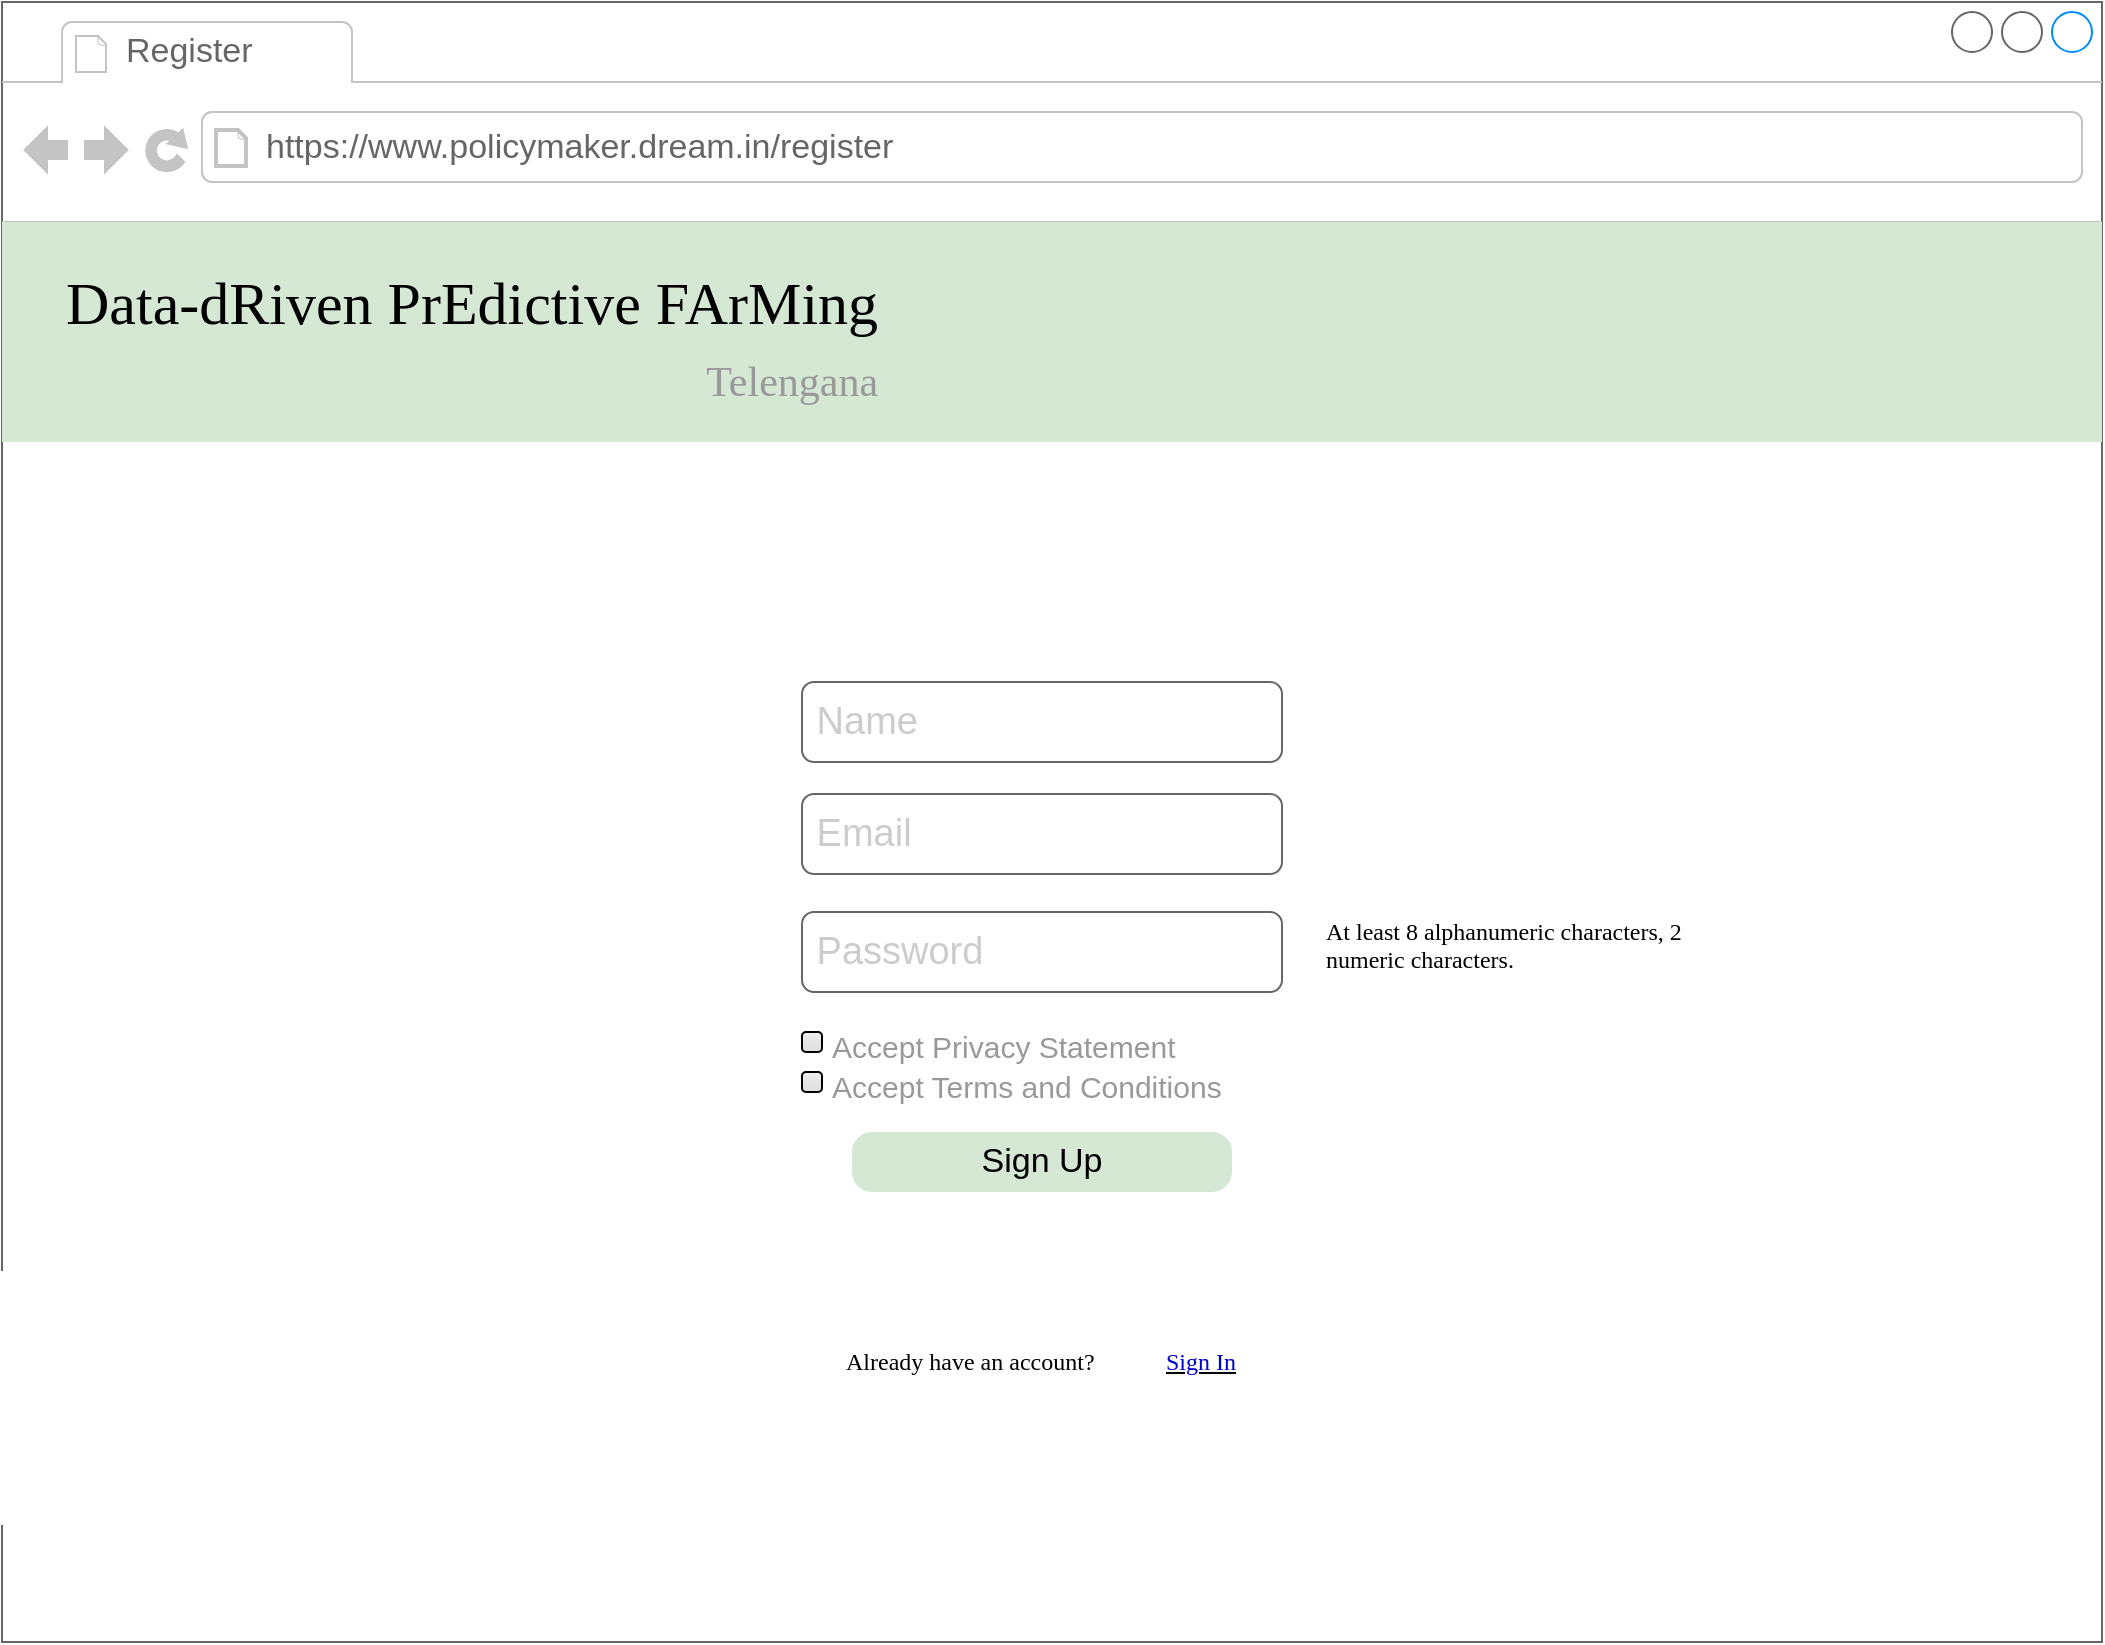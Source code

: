 <mxfile version="16.0.0" type="device" pages="7"><diagram name="register" id="ag2M4AuFdug-l2CrF-JV"><mxGraphModel dx="1577" dy="852" grid="1" gridSize="10" guides="1" tooltips="1" connect="1" arrows="1" fold="1" page="1" pageScale="1" pageWidth="1100" pageHeight="850" background="#ffffff" math="0" shadow="0"><root><mxCell id="NBqK1q27m73L2zQwtlXn-0"/><mxCell id="NBqK1q27m73L2zQwtlXn-1" parent="NBqK1q27m73L2zQwtlXn-0"/><mxCell id="NBqK1q27m73L2zQwtlXn-2" value="" style="strokeWidth=1;shadow=0;dashed=0;align=center;html=1;shape=mxgraph.mockup.containers.browserWindow;rSize=0;strokeColor=#666666;mainText=,;recursiveResize=0;rounded=0;labelBackgroundColor=none;fontFamily=Verdana;fontSize=12" vertex="1" parent="NBqK1q27m73L2zQwtlXn-1"><mxGeometry x="30" y="20" width="1050" height="820" as="geometry"/></mxCell><mxCell id="NBqK1q27m73L2zQwtlXn-3" value="Register" style="strokeWidth=1;shadow=0;dashed=0;align=center;html=1;shape=mxgraph.mockup.containers.anchor;fontSize=17;fontColor=#666666;align=left;" vertex="1" parent="NBqK1q27m73L2zQwtlXn-2"><mxGeometry x="60" y="12" width="110" height="26" as="geometry"/></mxCell><mxCell id="NBqK1q27m73L2zQwtlXn-4" value="https://www.policymaker.dream.in/register" style="strokeWidth=1;shadow=0;dashed=0;align=center;html=1;shape=mxgraph.mockup.containers.anchor;rSize=0;fontSize=17;fontColor=#666666;align=left;" vertex="1" parent="NBqK1q27m73L2zQwtlXn-2"><mxGeometry x="130" y="60" width="250" height="26" as="geometry"/></mxCell><mxCell id="NBqK1q27m73L2zQwtlXn-5" value="Sign Up" style="strokeWidth=1;shadow=0;dashed=0;align=center;html=1;shape=mxgraph.mockup.buttons.button;strokeColor=none;mainText=;buttonStyle=round;fontSize=17;fontStyle=0;fillColor=#d5e8d4;whiteSpace=wrap;rounded=0;labelBackgroundColor=none;" vertex="1" parent="NBqK1q27m73L2zQwtlXn-2"><mxGeometry x="425" y="565" width="190" height="30" as="geometry"/></mxCell><mxCell id="NBqK1q27m73L2zQwtlXn-6" value="&lt;font style=&quot;font-size: 19px&quot; color=&quot;#cccccc&quot;&gt;&amp;nbsp;Email&lt;/font&gt;" style="rounded=1;whiteSpace=wrap;html=1;fillColor=none;fontColor=#333333;strokeColor=#666666;align=left;" vertex="1" parent="NBqK1q27m73L2zQwtlXn-2"><mxGeometry x="400" y="396" width="240" height="40" as="geometry"/></mxCell><mxCell id="NBqK1q27m73L2zQwtlXn-7" value="&lt;font style=&quot;font-size: 19px&quot; color=&quot;#cccccc&quot;&gt;&amp;nbsp;Password&lt;/font&gt;" style="rounded=1;whiteSpace=wrap;html=1;fillColor=none;fontColor=#333333;strokeColor=#666666;align=left;" vertex="1" parent="NBqK1q27m73L2zQwtlXn-2"><mxGeometry x="400" y="455" width="240" height="40" as="geometry"/></mxCell><mxCell id="NBqK1q27m73L2zQwtlXn-8" value="Already have an account?" style="text;html=1;points=[];align=left;verticalAlign=top;spacingTop=-4;fontSize=12;fontFamily=Verdana;whiteSpace=wrap;" vertex="1" parent="NBqK1q27m73L2zQwtlXn-2"><mxGeometry x="420" y="670" width="160" height="20" as="geometry"/></mxCell><mxCell id="NBqK1q27m73L2zQwtlXn-9" value="&lt;u&gt;&lt;font color=&quot;#0000cc&quot;&gt;Sign In&lt;/font&gt;&lt;/u&gt;" style="text;html=1;points=[];align=left;verticalAlign=top;spacingTop=-4;fontSize=12;fontFamily=Verdana;whiteSpace=wrap;" vertex="1" parent="NBqK1q27m73L2zQwtlXn-2"><mxGeometry x="580" y="670" width="160" height="20" as="geometry"/></mxCell><mxCell id="NBqK1q27m73L2zQwtlXn-10" value="" style="rounded=0;whiteSpace=wrap;html=1;fontSize=21;fillColor=#d5e8d4;strokeColor=none;" vertex="1" parent="NBqK1q27m73L2zQwtlXn-2"><mxGeometry y="110" width="1050" height="110" as="geometry"/></mxCell><mxCell id="NBqK1q27m73L2zQwtlXn-11" value="Data-dRiven PrEdictive FArMing&lt;br&gt;&lt;div style=&quot;text-align: right&quot;&gt;&lt;font style=&quot;font-size: 21px&quot; color=&quot;#999999&quot;&gt;Telengana&lt;/font&gt;&lt;/div&gt;" style="text;html=1;points=[];align=left;verticalAlign=top;spacingTop=-4;fontSize=30;fontFamily=Verdana" vertex="1" parent="NBqK1q27m73L2zQwtlXn-2"><mxGeometry x="30" y="130" width="480" height="50" as="geometry"/></mxCell><mxCell id="JqfAiYCpXnBxCOpRz1VP-0" value="&lt;font style=&quot;font-size: 19px&quot; color=&quot;#cccccc&quot;&gt;&amp;nbsp;Name&lt;/font&gt;" style="rounded=1;whiteSpace=wrap;html=1;fillColor=none;fontColor=#333333;strokeColor=#666666;align=left;" vertex="1" parent="NBqK1q27m73L2zQwtlXn-2"><mxGeometry x="400" y="340" width="240" height="40" as="geometry"/></mxCell><mxCell id="gg7EY0aBaf_3yl4gus6k-0" value="At least 8 alphanumeric characters, 2 numeric characters." style="text;html=1;points=[];align=left;verticalAlign=top;spacingTop=-4;fontSize=12;fontFamily=Verdana;whiteSpace=wrap;" vertex="1" parent="NBqK1q27m73L2zQwtlXn-2"><mxGeometry x="660" y="455" width="220" height="40" as="geometry"/></mxCell><mxCell id="HnztFgkGzVxViQev_4b0-1" value="&lt;font style=&quot;font-size: 15px&quot; color=&quot;#999999&quot;&gt;Accept Terms and Conditions&lt;/font&gt;" style="html=1;shadow=0;dashed=0;shape=mxgraph.bootstrap.checkbox2;labelPosition=right;verticalLabelPosition=middle;align=left;verticalAlign=middle;gradientColor=#DEDEDE;fillColor=#EDEDED;checked=0;spacing=5;fontColor=#6C767D;checkedFill=#0085FC;checkedStroke=#ffffff;sketch=0;fontSize=21;" vertex="1" parent="NBqK1q27m73L2zQwtlXn-2"><mxGeometry x="400" y="535" width="10" height="10" as="geometry"/></mxCell><mxCell id="HnztFgkGzVxViQev_4b0-3" value="&lt;span style=&quot;font-size: 15px&quot;&gt;&lt;font color=&quot;#999999&quot;&gt;Accept Privacy Statement&lt;/font&gt;&lt;/span&gt;" style="html=1;shadow=0;dashed=0;shape=mxgraph.bootstrap.checkbox2;labelPosition=right;verticalLabelPosition=middle;align=left;verticalAlign=middle;gradientColor=#DEDEDE;fillColor=#EDEDED;checked=0;spacing=5;fontColor=#6C767D;checkedFill=#0085FC;checkedStroke=#ffffff;sketch=0;fontSize=21;" vertex="1" parent="NBqK1q27m73L2zQwtlXn-2"><mxGeometry x="400" y="515" width="10" height="10" as="geometry"/></mxCell></root></mxGraphModel></diagram><diagram name="login" id="bBtPithuGJvf-bLmKpR9"><mxGraphModel dx="1720" dy="929" grid="1" gridSize="10" guides="1" tooltips="1" connect="1" arrows="1" fold="1" page="1" pageScale="1" pageWidth="1100" pageHeight="850" background="#ffffff" math="0" shadow="0"><root><mxCell id="IIv4aoGruXzVyJvrTSg5-0"/><mxCell id="IIv4aoGruXzVyJvrTSg5-1" parent="IIv4aoGruXzVyJvrTSg5-0"/><mxCell id="IIv4aoGruXzVyJvrTSg5-2" value="" style="strokeWidth=1;shadow=0;dashed=0;align=center;html=1;shape=mxgraph.mockup.containers.browserWindow;rSize=0;strokeColor=#666666;mainText=,;recursiveResize=0;rounded=0;labelBackgroundColor=none;fontFamily=Verdana;fontSize=12" vertex="1" parent="IIv4aoGruXzVyJvrTSg5-1"><mxGeometry x="30" y="20" width="1050" height="820" as="geometry"/></mxCell><mxCell id="IIv4aoGruXzVyJvrTSg5-3" value="Login" style="strokeWidth=1;shadow=0;dashed=0;align=center;html=1;shape=mxgraph.mockup.containers.anchor;fontSize=17;fontColor=#666666;align=left;" vertex="1" parent="IIv4aoGruXzVyJvrTSg5-2"><mxGeometry x="60" y="12" width="110" height="26" as="geometry"/></mxCell><mxCell id="IIv4aoGruXzVyJvrTSg5-4" value="https://www.policymaker.dream.in/login" style="strokeWidth=1;shadow=0;dashed=0;align=center;html=1;shape=mxgraph.mockup.containers.anchor;rSize=0;fontSize=17;fontColor=#666666;align=left;" vertex="1" parent="IIv4aoGruXzVyJvrTSg5-2"><mxGeometry x="130" y="60" width="250" height="26" as="geometry"/></mxCell><mxCell id="IIv4aoGruXzVyJvrTSg5-18" value="Sign In" style="strokeWidth=1;shadow=0;dashed=0;align=center;html=1;shape=mxgraph.mockup.buttons.button;strokeColor=none;mainText=;buttonStyle=round;fontSize=17;fontStyle=0;fillColor=#d5e8d4;whiteSpace=wrap;rounded=0;labelBackgroundColor=none;" vertex="1" parent="IIv4aoGruXzVyJvrTSg5-2"><mxGeometry x="425" y="480" width="190" height="30" as="geometry"/></mxCell><mxCell id="oXUL8q1n8pQzmbFwrE-W-0" value="&lt;font style=&quot;font-size: 19px&quot; color=&quot;#cccccc&quot;&gt;&amp;nbsp;Email&lt;/font&gt;" style="rounded=1;whiteSpace=wrap;html=1;fillColor=none;fontColor=#333333;strokeColor=#666666;align=left;" vertex="1" parent="IIv4aoGruXzVyJvrTSg5-2"><mxGeometry x="400" y="360" width="240" height="40" as="geometry"/></mxCell><mxCell id="oXUL8q1n8pQzmbFwrE-W-6" value="&lt;font style=&quot;font-size: 19px&quot; color=&quot;#cccccc&quot;&gt;&amp;nbsp;Password&lt;/font&gt;" style="rounded=1;whiteSpace=wrap;html=1;fillColor=none;fontColor=#333333;strokeColor=#666666;align=left;" vertex="1" parent="IIv4aoGruXzVyJvrTSg5-2"><mxGeometry x="400" y="420" width="240" height="40" as="geometry"/></mxCell><mxCell id="3ReOYcK-w9QPP8YMfjpF-0" value="Don't have an account?" style="text;html=1;points=[];align=left;verticalAlign=top;spacingTop=-4;fontSize=12;fontFamily=Verdana;whiteSpace=wrap;" vertex="1" parent="IIv4aoGruXzVyJvrTSg5-2"><mxGeometry x="420" y="540" width="160" height="20" as="geometry"/></mxCell><mxCell id="3ReOYcK-w9QPP8YMfjpF-1" value="&lt;u&gt;&lt;font color=&quot;#0000cc&quot;&gt;Sign Up&lt;/font&gt;&lt;/u&gt;" style="text;html=1;points=[];align=left;verticalAlign=top;spacingTop=-4;fontSize=12;fontFamily=Verdana;whiteSpace=wrap;" vertex="1" parent="IIv4aoGruXzVyJvrTSg5-2"><mxGeometry x="570" y="540" width="160" height="20" as="geometry"/></mxCell><mxCell id="nXur35glb-4Jg_EK4uEv-0" value="" style="group" vertex="1" connectable="0" parent="IIv4aoGruXzVyJvrTSg5-2"><mxGeometry y="110" width="1050" height="110" as="geometry"/></mxCell><mxCell id="090bo5nz6eRDufDToz3D-0" value="" style="rounded=0;whiteSpace=wrap;html=1;fontSize=21;fillColor=#d5e8d4;strokeColor=none;" vertex="1" parent="nXur35glb-4Jg_EK4uEv-0"><mxGeometry width="1050" height="110" as="geometry"/></mxCell><mxCell id="WP676Q9nCIn-qDuy5qDM-0" value="Data-dRiven PrEdictive FArMing&lt;br&gt;&lt;div style=&quot;text-align: right&quot;&gt;&lt;font style=&quot;font-size: 21px&quot; color=&quot;#999999&quot;&gt;Telengana&lt;/font&gt;&lt;/div&gt;" style="text;html=1;points=[];align=left;verticalAlign=top;spacingTop=-4;fontSize=30;fontFamily=Verdana" vertex="1" parent="nXur35glb-4Jg_EK4uEv-0"><mxGeometry x="30" y="20" width="480" height="70" as="geometry"/></mxCell></root></mxGraphModel></diagram><diagram name="home" id="2cc2dc42-3aac-f2a9-1cec-7a8b7cbee084"><mxGraphModel dx="1261" dy="681" grid="1" gridSize="10" guides="1" tooltips="1" connect="1" arrows="1" fold="1" page="1" pageScale="1" pageWidth="1100" pageHeight="850" background="#ffffff" math="0" shadow="0"><root><mxCell id="0"/><mxCell id="1" parent="0"/><mxCell id="7026571954dc6520-1" value="" style="strokeWidth=1;shadow=0;dashed=0;align=center;html=1;shape=mxgraph.mockup.containers.browserWindow;rSize=0;strokeColor=#666666;mainText=,;recursiveResize=0;rounded=0;labelBackgroundColor=none;fontFamily=Verdana;fontSize=12" parent="1" vertex="1"><mxGeometry x="30" y="20" width="1050" height="820" as="geometry"/></mxCell><mxCell id="7026571954dc6520-2" value="Home" style="strokeWidth=1;shadow=0;dashed=0;align=center;html=1;shape=mxgraph.mockup.containers.anchor;fontSize=17;fontColor=#666666;align=left;" parent="7026571954dc6520-1" vertex="1"><mxGeometry x="60" y="12" width="110" height="26" as="geometry"/></mxCell><mxCell id="7026571954dc6520-3" value="https://www.policymaker.dream.in/" style="strokeWidth=1;shadow=0;dashed=0;align=center;html=1;shape=mxgraph.mockup.containers.anchor;rSize=0;fontSize=17;fontColor=#666666;align=left;" parent="7026571954dc6520-1" vertex="1"><mxGeometry x="130" y="60" width="250" height="26" as="geometry"/></mxCell><mxCell id="e9pGSHNJubIIzOJbuVGu-2" value="" style="shape=image;verticalLabelPosition=bottom;labelBackgroundColor=#ffffff;verticalAlign=top;aspect=fixed;imageAspect=0;image=https://www.tsdps.telangana.gov.in/tg1.jpg;" vertex="1" parent="7026571954dc6520-1"><mxGeometry x="110" y="290" width="551.69" height="470" as="geometry"/></mxCell><mxCell id="e9pGSHNJubIIzOJbuVGu-3" value="" style="html=1;shadow=0;dashed=0;shape=mxgraph.bootstrap.rrect;rSize=5;fillColor=#ffffff;strokeColor=#999999;fontSize=15;fontColor=#999999;" vertex="1" parent="7026571954dc6520-1"><mxGeometry x="730" y="325" width="210" height="400" as="geometry"/></mxCell><mxCell id="e9pGSHNJubIIzOJbuVGu-4" value="Agronomist" style="fillColor=none;strokeColor=none;align=left;spacing=20;fontSize=16;fontColor=#757E85;fontStyle=1;" vertex="1" parent="e9pGSHNJubIIzOJbuVGu-3"><mxGeometry width="140" height="30" relative="1" as="geometry"><mxPoint y="25" as="offset"/></mxGeometry></mxCell><mxCell id="e9pGSHNJubIIzOJbuVGu-5" value="Dr. Ananata Vashisth" style="fillColor=none;strokeColor=none;align=left;spacing=20;fontSize=14;fontColor=#999999;fontStyle=4" vertex="1" parent="e9pGSHNJubIIzOJbuVGu-3"><mxGeometry width="140" height="30" relative="1" as="geometry"><mxPoint y="310" as="offset"/></mxGeometry></mxCell><mxCell id="e9pGSHNJubIIzOJbuVGu-6" value="Dr. P. Krishnan" style="fillColor=none;strokeColor=none;align=left;spacing=20;fontSize=14;fontColor=#999999;fontStyle=4" vertex="1" parent="e9pGSHNJubIIzOJbuVGu-3"><mxGeometry width="140" height="30" relative="1" as="geometry"><mxPoint y="70" as="offset"/></mxGeometry></mxCell><mxCell id="e9pGSHNJubIIzOJbuVGu-7" value="Dr. Subhash Chander" style="fillColor=none;strokeColor=none;align=left;spacing=20;fontSize=14;fontColor=#999999;fontStyle=4" vertex="1" parent="e9pGSHNJubIIzOJbuVGu-3"><mxGeometry y="100" width="79.459" height="30" as="geometry"/></mxCell><mxCell id="e9pGSHNJubIIzOJbuVGu-8" value="Dr. J.P.S. Dabas" style="fillColor=none;strokeColor=none;align=left;spacing=20;fontSize=14;fontColor=#999999;fontStyle=4" vertex="1" parent="e9pGSHNJubIIzOJbuVGu-3"><mxGeometry y="130" width="79.459" height="30" as="geometry"/></mxCell><mxCell id="e9pGSHNJubIIzOJbuVGu-9" value="Dr. B.S.Tomar" style="fillColor=none;strokeColor=none;align=left;spacing=20;fontSize=14;fontColor=#999999;fontStyle=4" vertex="1" parent="e9pGSHNJubIIzOJbuVGu-3"><mxGeometry y="160" width="79.459" height="30" as="geometry"/></mxCell><mxCell id="e9pGSHNJubIIzOJbuVGu-10" value="Dr. P. Krishnan" style="fillColor=none;strokeColor=none;align=left;spacing=20;fontSize=14;fontColor=#999999;fontStyle=4" vertex="1" parent="e9pGSHNJubIIzOJbuVGu-3"><mxGeometry y="190" width="79.459" height="30" as="geometry"/></mxCell><mxCell id="e9pGSHNJubIIzOJbuVGu-11" value="Dr. Dinesh Kumar" style="fillColor=none;strokeColor=none;align=left;spacing=20;fontSize=14;fontColor=#999999;fontStyle=4" vertex="1" parent="e9pGSHNJubIIzOJbuVGu-3"><mxGeometry y="220" width="79.459" height="30" as="geometry"/></mxCell><mxCell id="e9pGSHNJubIIzOJbuVGu-12" value="Dr. Deb Kumar Das" style="fillColor=none;strokeColor=none;align=left;spacing=20;fontSize=14;fontColor=#999999;fontStyle=4" vertex="1" parent="e9pGSHNJubIIzOJbuVGu-3"><mxGeometry y="250" width="79.459" height="30" as="geometry"/></mxCell><mxCell id="e9pGSHNJubIIzOJbuVGu-13" value="Dr. P. Sinha" style="fillColor=none;strokeColor=none;align=left;spacing=20;fontSize=14;fontColor=#999999;fontStyle=4" vertex="1" parent="e9pGSHNJubIIzOJbuVGu-3"><mxGeometry y="280" width="79.459" height="30" as="geometry"/></mxCell><mxCell id="5_vdxHlAYKgv55mPgP0Q-1" value="" style="group" vertex="1" connectable="0" parent="1"><mxGeometry x="30" y="130" width="1050" height="110" as="geometry"/></mxCell><mxCell id="5_vdxHlAYKgv55mPgP0Q-2" value="" style="rounded=0;whiteSpace=wrap;html=1;fontSize=21;fillColor=#d5e8d4;strokeColor=none;" vertex="1" parent="5_vdxHlAYKgv55mPgP0Q-1"><mxGeometry width="1050" height="110" as="geometry"/></mxCell><mxCell id="5_vdxHlAYKgv55mPgP0Q-3" value="Data-dRiven PrEdictive FArMing&lt;br&gt;&lt;div style=&quot;text-align: right&quot;&gt;&lt;font style=&quot;font-size: 21px&quot; color=&quot;#999999&quot;&gt;Telengana&lt;/font&gt;&lt;/div&gt;" style="text;html=1;points=[];align=left;verticalAlign=top;spacingTop=-4;fontSize=30;fontFamily=Verdana" vertex="1" parent="5_vdxHlAYKgv55mPgP0Q-1"><mxGeometry x="30" y="20" width="480" height="70" as="geometry"/></mxCell></root></mxGraphModel></diagram><diagram name="area information" id="zea8WBuWMREZQRBlBCUS"><mxGraphModel dx="1351" dy="730" grid="1" gridSize="10" guides="1" tooltips="1" connect="1" arrows="1" fold="1" page="1" pageScale="1" pageWidth="1100" pageHeight="850" background="#ffffff" math="0" shadow="0"><root><mxCell id="mszeHIgn2fnP2SuruWTq-0"/><mxCell id="mszeHIgn2fnP2SuruWTq-1" parent="mszeHIgn2fnP2SuruWTq-0"/><mxCell id="mszeHIgn2fnP2SuruWTq-2" value="" style="strokeWidth=1;shadow=0;dashed=0;align=center;html=1;shape=mxgraph.mockup.containers.browserWindow;rSize=0;strokeColor=none;mainText=,;recursiveResize=0;rounded=0;labelBackgroundColor=none;fontFamily=Verdana;fontSize=12" vertex="1" parent="mszeHIgn2fnP2SuruWTq-1"><mxGeometry x="30" y="20" width="1050" height="820" as="geometry"/></mxCell><mxCell id="mszeHIgn2fnP2SuruWTq-3" value="Home" style="strokeWidth=1;shadow=0;dashed=0;align=center;html=1;shape=mxgraph.mockup.containers.anchor;fontSize=17;fontColor=#666666;align=left;" vertex="1" parent="mszeHIgn2fnP2SuruWTq-2"><mxGeometry x="60" y="12" width="110" height="26" as="geometry"/></mxCell><mxCell id="mszeHIgn2fnP2SuruWTq-4" value="https://www.policymaker.dream.in/area/Nirmal" style="strokeWidth=1;shadow=0;dashed=0;align=center;html=1;shape=mxgraph.mockup.containers.anchor;rSize=0;fontSize=17;fontColor=#666666;align=left;" vertex="1" parent="mszeHIgn2fnP2SuruWTq-2"><mxGeometry x="130" y="60" width="250" height="26" as="geometry"/></mxCell><mxCell id="1Ri7I8sDpfcnbPlS_giA-136" value="&lt;font color=&quot;#ffffff&quot;&gt;Update Performance&lt;/font&gt;" style="rounded=1;fillColor=#009900;strokeColor=#82b366;html=1;align=center;verticalAlign=middle;fontStyle=0;fontSize=12;sketch=0;" vertex="1" parent="mszeHIgn2fnP2SuruWTq-2"><mxGeometry x="890" y="277" width="140" height="33" as="geometry"/></mxCell><mxCell id="mszeHIgn2fnP2SuruWTq-25" value="" style="fillColor=#F8F9FA;strokeColor=none;align=left;fontSize=14;fontColor=#323232;" vertex="1" parent="mszeHIgn2fnP2SuruWTq-2"><mxGeometry x="30" y="310" width="230" height="280" as="geometry"/></mxCell><mxCell id="mszeHIgn2fnP2SuruWTq-27" value="Weather" style="html=1;shadow=0;dashed=0;shape=mxgraph.bootstrap.rrect;rSize=5;fillColor=none;strokeColor=none;perimeter=none;whiteSpace=wrap;align=left;spacing=15;fontSize=14;" vertex="1" parent="mszeHIgn2fnP2SuruWTq-25"><mxGeometry x="0.5" width="189.5" height="40" relative="1" as="geometry"><mxPoint x="-100" y="53" as="offset"/></mxGeometry></mxCell><mxCell id="mszeHIgn2fnP2SuruWTq-30" value="Water Irrigation Information" style="html=1;shadow=0;dashed=0;fillColor=none;strokeColor=none;perimeter=none;whiteSpace=wrap;align=left;spacing=15;fontColor=#000000;fontSize=14;" vertex="1" parent="mszeHIgn2fnP2SuruWTq-25"><mxGeometry x="0.5" width="199.5" height="40" relative="1" as="geometry"><mxPoint x="-100" y="95" as="offset"/></mxGeometry></mxCell><mxCell id="mszeHIgn2fnP2SuruWTq-31" value="Soil Humidity Information" style="html=1;shadow=0;dashed=0;fillColor=none;strokeColor=none;perimeter=none;whiteSpace=wrap;align=left;spacing=15;fontColor=#000000;fontSize=14;" vertex="1" parent="mszeHIgn2fnP2SuruWTq-25"><mxGeometry x="0.5" width="189.5" height="40" relative="1" as="geometry"><mxPoint x="-100" y="135" as="offset"/></mxGeometry></mxCell><mxCell id="mszeHIgn2fnP2SuruWTq-32" value="Farmer Production Information" style="html=1;shadow=0;dashed=0;fillColor=#d5e8d4;strokeColor=none;perimeter=none;whiteSpace=wrap;align=left;spacing=15;fontSize=14;" vertex="1" parent="mszeHIgn2fnP2SuruWTq-25"><mxGeometry x="0.5" width="209.5" height="40" relative="1" as="geometry"><mxPoint x="-100" y="175" as="offset"/></mxGeometry></mxCell><mxCell id="1Ri7I8sDpfcnbPlS_giA-139" value="" style="group" vertex="1" connectable="0" parent="mszeHIgn2fnP2SuruWTq-2"><mxGeometry x="310" y="310" width="535" height="270" as="geometry"/></mxCell><mxCell id="1Ri7I8sDpfcnbPlS_giA-114" value="Production Type" style="html=1;fillColor=none;strokeColor=none;fontSize=11;align=left;fontColor=#596780;fontStyle=1;whiteSpace=wrap" vertex="1" parent="1Ri7I8sDpfcnbPlS_giA-139"><mxGeometry x="75" width="90" height="20" as="geometry"/></mxCell><mxCell id="1Ri7I8sDpfcnbPlS_giA-115" value="Production Amount" style="html=1;fillColor=none;strokeColor=none;fontSize=11;align=left;fontColor=#596780;fontStyle=1;whiteSpace=wrap" vertex="1" parent="1Ri7I8sDpfcnbPlS_giA-139"><mxGeometry x="195" width="120" height="20" as="geometry"/></mxCell><mxCell id="1Ri7I8sDpfcnbPlS_giA-116" value="Production Area" style="html=1;fillColor=none;strokeColor=none;fontSize=11;align=left;fontColor=#596780;fontStyle=1;whiteSpace=wrap" vertex="1" parent="1Ri7I8sDpfcnbPlS_giA-139"><mxGeometry x="325" width="90" height="20" as="geometry"/></mxCell><mxCell id="1Ri7I8sDpfcnbPlS_giA-117" value="" style="shape=line;strokeWidth=2;html=1;strokeColor=#DFE1E5;resizeWidth=1;fontSize=16;fontColor=#000000;fillColor=none;" vertex="1" parent="1Ri7I8sDpfcnbPlS_giA-139"><mxGeometry x="5" y="20" width="530" height="10" as="geometry"/></mxCell><mxCell id="1Ri7I8sDpfcnbPlS_giA-119" value="Period" style="html=1;fillColor=none;strokeColor=none;fontSize=11;align=left;fontColor=#596780;fontStyle=1;whiteSpace=wrap" vertex="1" parent="1Ri7I8sDpfcnbPlS_giA-139"><mxGeometry x="435" width="60" height="20" as="geometry"/></mxCell><mxCell id="1Ri7I8sDpfcnbPlS_giA-121" value="Farmer" style="html=1;fillColor=none;strokeColor=none;fontSize=11;align=left;fontColor=#596780;fontStyle=1;whiteSpace=wrap" vertex="1" parent="1Ri7I8sDpfcnbPlS_giA-139"><mxGeometry x="5" width="50" height="20" as="geometry"/></mxCell><mxCell id="1Ri7I8sDpfcnbPlS_giA-128" value="Farmer 1          Type1                                  11111                                      2222                                2021.10 - 2021.12  " style="text;strokeColor=none;fillColor=none;align=left;verticalAlign=middle;spacingLeft=4;spacingRight=4;overflow=hidden;points=[[0,0.5],[1,0.5]];portConstraint=eastwest;rotatable=0;fontSize=10;fontColor=#000000;" vertex="1" parent="1Ri7I8sDpfcnbPlS_giA-139"><mxGeometry y="30" width="535" height="30" as="geometry"/></mxCell><mxCell id="1Ri7I8sDpfcnbPlS_giA-129" value="Farmer 1          Type1                                  11111                                      2222                                2021.10 - 2021.12  " style="text;strokeColor=none;fillColor=none;align=left;verticalAlign=middle;spacingLeft=4;spacingRight=4;overflow=hidden;points=[[0,0.5],[1,0.5]];portConstraint=eastwest;rotatable=0;fontSize=10;fontColor=#000000;" vertex="1" parent="1Ri7I8sDpfcnbPlS_giA-139"><mxGeometry y="60" width="535" height="30" as="geometry"/></mxCell><mxCell id="1Ri7I8sDpfcnbPlS_giA-130" value="Farmer 1          Type1                                  11111                                      2222                                2021.10 - 2021.12  " style="text;strokeColor=none;fillColor=none;align=left;verticalAlign=middle;spacingLeft=4;spacingRight=4;overflow=hidden;points=[[0,0.5],[1,0.5]];portConstraint=eastwest;rotatable=0;fontSize=10;fontColor=#000000;" vertex="1" parent="1Ri7I8sDpfcnbPlS_giA-139"><mxGeometry y="90" width="535" height="30" as="geometry"/></mxCell><mxCell id="1Ri7I8sDpfcnbPlS_giA-131" value="Farmer 1          Type1                                  11111                                      2222                                2021.10 - 2021.12  " style="text;strokeColor=none;fillColor=none;align=left;verticalAlign=middle;spacingLeft=4;spacingRight=4;overflow=hidden;points=[[0,0.5],[1,0.5]];portConstraint=eastwest;rotatable=0;fontSize=10;fontColor=#000000;" vertex="1" parent="1Ri7I8sDpfcnbPlS_giA-139"><mxGeometry y="120" width="535" height="30" as="geometry"/></mxCell><mxCell id="1Ri7I8sDpfcnbPlS_giA-132" value="Farmer 1          Type1                                  11111                                      2222                                2021.10 - 2021.12  " style="text;strokeColor=none;fillColor=none;align=left;verticalAlign=middle;spacingLeft=4;spacingRight=4;overflow=hidden;points=[[0,0.5],[1,0.5]];portConstraint=eastwest;rotatable=0;fontSize=10;fontColor=#000000;" vertex="1" parent="1Ri7I8sDpfcnbPlS_giA-139"><mxGeometry y="150" width="535" height="30" as="geometry"/></mxCell><mxCell id="1Ri7I8sDpfcnbPlS_giA-133" value="Farmer 1          Type1                                  11111                                      2222                                2021.10 - 2021.12  " style="text;strokeColor=none;fillColor=none;align=left;verticalAlign=middle;spacingLeft=4;spacingRight=4;overflow=hidden;points=[[0,0.5],[1,0.5]];portConstraint=eastwest;rotatable=0;fontSize=10;fontColor=#000000;" vertex="1" parent="1Ri7I8sDpfcnbPlS_giA-139"><mxGeometry y="180" width="535" height="30" as="geometry"/></mxCell><mxCell id="1Ri7I8sDpfcnbPlS_giA-134" value="Farmer 1          Type1                                  11111                                      2222                                2021.10 - 2021.12  " style="text;strokeColor=none;fillColor=none;align=left;verticalAlign=middle;spacingLeft=4;spacingRight=4;overflow=hidden;points=[[0,0.5],[1,0.5]];portConstraint=eastwest;rotatable=0;fontSize=10;fontColor=#000000;" vertex="1" parent="1Ri7I8sDpfcnbPlS_giA-139"><mxGeometry y="210" width="535" height="30" as="geometry"/></mxCell><mxCell id="1Ri7I8sDpfcnbPlS_giA-135" value="Farmer 1          Type1                                  11111                                      2222                                2021.10 - 2021.12  " style="text;strokeColor=none;fillColor=none;align=left;verticalAlign=middle;spacingLeft=4;spacingRight=4;overflow=hidden;points=[[0,0.5],[1,0.5]];portConstraint=eastwest;rotatable=0;fontSize=10;fontColor=#000000;" vertex="1" parent="1Ri7I8sDpfcnbPlS_giA-139"><mxGeometry y="240" width="535" height="30" as="geometry"/></mxCell><mxCell id="C5WSrtBs8v-UC0Bcll31-0" value="&lt;font color=&quot;#009900&quot;&gt;Home&lt;/font&gt; / Nirmal" style="html=1;shadow=0;dashed=0;shape=mxgraph.bootstrap.rrect;rSize=5;strokeColor=none;strokeWidth=1;fillColor=#E9ECEF;fontColor=#6C757D;whiteSpace=wrap;align=left;verticalAlign=middle;spacingLeft=0;fontStyle=0;fontSize=14;spacing=10;" vertex="1" parent="mszeHIgn2fnP2SuruWTq-2"><mxGeometry y="220" width="1050" height="40" as="geometry"/></mxCell><mxCell id="1Ri7I8sDpfcnbPlS_giA-122" value="" style="html=1;shadow=0;dashed=0;shape=mxgraph.bootstrap.rrect;rSize=5;strokeColor=#DEE2E6;html=1;whiteSpace=wrap;fillColor=#ffffff;fontColor=#000000;fontSize=14;" vertex="1" parent="mszeHIgn2fnP2SuruWTq-2"><mxGeometry x="467.5" y="600" width="220" height="30" as="geometry"/></mxCell><mxCell id="1Ri7I8sDpfcnbPlS_giA-123" value="Previous" style="strokeColor=inherit;fillColor=inherit;gradientColor=inherit;html=1;shadow=0;dashed=0;shape=mxgraph.bootstrap.leftButton;rSize=5;perimeter=none;whiteSpace=wrap;resizeHeight=1;fontColor=#6C767D;fontSize=14;" vertex="1" parent="1Ri7I8sDpfcnbPlS_giA-122"><mxGeometry width="70" height="30" relative="1" as="geometry"/></mxCell><mxCell id="1Ri7I8sDpfcnbPlS_giA-124" value="1" style="strokeColor=inherit;fillColor=inherit;gradientColor=inherit;fontColor=inherit;html=1;shadow=0;dashed=0;perimeter=none;whiteSpace=wrap;resizeHeight=1;fontSize=14;" vertex="1" parent="1Ri7I8sDpfcnbPlS_giA-122"><mxGeometry width="30" height="30" relative="1" as="geometry"><mxPoint x="70" as="offset"/></mxGeometry></mxCell><mxCell id="1Ri7I8sDpfcnbPlS_giA-125" value="2" style="html=1;shadow=0;dashed=0;perimeter=none;whiteSpace=wrap;resizeHeight=1;fillColor=#d5e8d4;strokeColor=none;fontSize=14;" vertex="1" parent="1Ri7I8sDpfcnbPlS_giA-122"><mxGeometry width="30" height="30" relative="1" as="geometry"><mxPoint x="100" as="offset"/></mxGeometry></mxCell><mxCell id="1Ri7I8sDpfcnbPlS_giA-126" value="3" style="strokeColor=inherit;fillColor=inherit;gradientColor=inherit;fontColor=inherit;html=1;shadow=0;dashed=0;perimeter=none;whiteSpace=wrap;resizeHeight=1;fontSize=14;" vertex="1" parent="1Ri7I8sDpfcnbPlS_giA-122"><mxGeometry width="30" height="30" relative="1" as="geometry"><mxPoint x="130" as="offset"/></mxGeometry></mxCell><mxCell id="1Ri7I8sDpfcnbPlS_giA-127" value="Next" style="strokeColor=inherit;fillColor=inherit;gradientColor=inherit;fontColor=inherit;html=1;shadow=0;dashed=0;shape=mxgraph.bootstrap.rightButton;rSize=5;perimeter=none;whiteSpace=wrap;resizeHeight=1;fontSize=14;" vertex="1" parent="1Ri7I8sDpfcnbPlS_giA-122"><mxGeometry x="1" width="60" height="30" relative="1" as="geometry"><mxPoint x="-60" as="offset"/></mxGeometry></mxCell><mxCell id="mszeHIgn2fnP2SuruWTq-17" value="" style="group" vertex="1" connectable="0" parent="mszeHIgn2fnP2SuruWTq-1"><mxGeometry x="30" y="130" width="1050" height="150" as="geometry"/></mxCell><mxCell id="mszeHIgn2fnP2SuruWTq-18" value="" style="rounded=0;whiteSpace=wrap;html=1;fontSize=21;fillColor=#d5e8d4;strokeColor=none;" vertex="1" parent="mszeHIgn2fnP2SuruWTq-17"><mxGeometry width="1050" height="110" as="geometry"/></mxCell><mxCell id="mszeHIgn2fnP2SuruWTq-19" value="Data-dRiven PrEdictive FArMing&lt;br&gt;&lt;div style=&quot;text-align: right&quot;&gt;&lt;font style=&quot;font-size: 21px&quot; color=&quot;#999999&quot;&gt;Telengana&lt;/font&gt;&lt;/div&gt;" style="text;html=1;points=[];align=left;verticalAlign=top;spacingTop=-4;fontSize=30;fontFamily=Verdana" vertex="1" parent="mszeHIgn2fnP2SuruWTq-17"><mxGeometry x="30" y="20" width="480" height="70" as="geometry"/></mxCell></root></mxGraphModel></diagram><diagram name="update performance" id="l6imLQWt7ZlJsrWpBMbv"><mxGraphModel dx="1351" dy="730" grid="1" gridSize="10" guides="1" tooltips="1" connect="1" arrows="1" fold="1" page="1" pageScale="1" pageWidth="1100" pageHeight="850" background="#ffffff" math="0" shadow="0"><root><mxCell id="-SvuYyQ8H1g6y2t-SyYG-0"/><mxCell id="-SvuYyQ8H1g6y2t-SyYG-1" parent="-SvuYyQ8H1g6y2t-SyYG-0"/><mxCell id="-SvuYyQ8H1g6y2t-SyYG-2" value="" style="strokeWidth=1;shadow=0;dashed=0;align=center;html=1;shape=mxgraph.mockup.containers.browserWindow;rSize=0;strokeColor=none;mainText=,;recursiveResize=0;rounded=0;labelBackgroundColor=none;fontFamily=Verdana;fontSize=12" vertex="1" parent="-SvuYyQ8H1g6y2t-SyYG-1"><mxGeometry x="30" y="20" width="1050" height="820" as="geometry"/></mxCell><mxCell id="-SvuYyQ8H1g6y2t-SyYG-3" value="Home" style="strokeWidth=1;shadow=0;dashed=0;align=center;html=1;shape=mxgraph.mockup.containers.anchor;fontSize=17;fontColor=#666666;align=left;" vertex="1" parent="-SvuYyQ8H1g6y2t-SyYG-2"><mxGeometry x="60" y="12" width="110" height="26" as="geometry"/></mxCell><mxCell id="-SvuYyQ8H1g6y2t-SyYG-4" value="https://www.policymaker.dream.in/area/Nirmal/performance" style="strokeWidth=1;shadow=0;dashed=0;align=center;html=1;shape=mxgraph.mockup.containers.anchor;rSize=0;fontSize=17;fontColor=#666666;align=left;" vertex="1" parent="-SvuYyQ8H1g6y2t-SyYG-2"><mxGeometry x="130" y="60" width="250" height="26" as="geometry"/></mxCell><mxCell id="-SvuYyQ8H1g6y2t-SyYG-5" value="&lt;font color=&quot;#ffffff&quot;&gt;submit&lt;/font&gt;" style="rounded=1;fillColor=#009900;strokeColor=#82b366;html=1;align=center;verticalAlign=middle;fontStyle=0;fontSize=12;sketch=0;" vertex="1" parent="-SvuYyQ8H1g6y2t-SyYG-2"><mxGeometry x="470" y="570" width="100" height="33" as="geometry"/></mxCell><mxCell id="-SvuYyQ8H1g6y2t-SyYG-26" value="&lt;font color=&quot;#009900&quot;&gt;Home&lt;/font&gt; / &lt;font color=&quot;#009900&quot;&gt;Nirmal&lt;/font&gt; / Performance" style="html=1;shadow=0;dashed=0;shape=mxgraph.bootstrap.rrect;rSize=5;strokeColor=none;strokeWidth=1;fillColor=#E9ECEF;fontColor=#6C757D;whiteSpace=wrap;align=left;verticalAlign=middle;spacingLeft=0;fontStyle=0;fontSize=14;spacing=10;" vertex="1" parent="-SvuYyQ8H1g6y2t-SyYG-2"><mxGeometry y="220" width="1050" height="40" as="geometry"/></mxCell><mxCell id="tSXwmRqv3Ni-_BPO19cK-11" value="" style="group" vertex="1" connectable="0" parent="-SvuYyQ8H1g6y2t-SyYG-2"><mxGeometry x="355" y="330" width="330" height="210" as="geometry"/></mxCell><mxCell id="-SvuYyQ8H1g6y2t-SyYG-13" value="Performance" style="html=1;fillColor=none;strokeColor=none;fontSize=11;align=left;fontColor=#596780;fontStyle=1;whiteSpace=wrap" vertex="1" parent="tSXwmRqv3Ni-_BPO19cK-11"><mxGeometry x="170" width="120" height="20" as="geometry"/></mxCell><mxCell id="-SvuYyQ8H1g6y2t-SyYG-15" value="" style="shape=line;strokeWidth=2;html=1;strokeColor=#DFE1E5;resizeWidth=1;fontSize=16;fontColor=#000000;fillColor=none;" vertex="1" parent="tSXwmRqv3Ni-_BPO19cK-11"><mxGeometry x="5" y="20" width="325" height="10" as="geometry"/></mxCell><mxCell id="-SvuYyQ8H1g6y2t-SyYG-17" value="Farmer" style="html=1;fillColor=none;strokeColor=none;fontSize=11;align=left;fontColor=#596780;fontStyle=1;whiteSpace=wrap" vertex="1" parent="tSXwmRqv3Ni-_BPO19cK-11"><mxGeometry x="5" width="50" height="20" as="geometry"/></mxCell><mxCell id="-SvuYyQ8H1g6y2t-SyYG-18" value="Farmer 1 " style="text;strokeColor=none;fillColor=none;align=left;verticalAlign=middle;spacingLeft=4;spacingRight=4;overflow=hidden;points=[[0,0.5],[1,0.5]];portConstraint=eastwest;rotatable=0;fontSize=10;fontColor=#000000;" vertex="1" parent="tSXwmRqv3Ni-_BPO19cK-11"><mxGeometry y="30" width="60" height="30" as="geometry"/></mxCell><mxCell id="tSXwmRqv3Ni-_BPO19cK-0" value="&lt;font color=&quot;#cccccc&quot; style=&quot;font-size: 10px&quot;&gt;&amp;nbsp;Number&lt;/font&gt;" style="rounded=1;whiteSpace=wrap;html=1;fillColor=none;fontColor=#333333;strokeColor=#666666;align=left;" vertex="1" parent="tSXwmRqv3Ni-_BPO19cK-11"><mxGeometry x="170" y="35" width="125" height="20" as="geometry"/></mxCell><mxCell id="tSXwmRqv3Ni-_BPO19cK-1" value="Farmer 2" style="text;strokeColor=none;fillColor=none;align=left;verticalAlign=middle;spacingLeft=4;spacingRight=4;overflow=hidden;points=[[0,0.5],[1,0.5]];portConstraint=eastwest;rotatable=0;fontSize=10;fontColor=#000000;" vertex="1" parent="tSXwmRqv3Ni-_BPO19cK-11"><mxGeometry y="60" width="60" height="30" as="geometry"/></mxCell><mxCell id="tSXwmRqv3Ni-_BPO19cK-2" value="&lt;font color=&quot;#cccccc&quot; style=&quot;font-size: 10px&quot;&gt;&amp;nbsp;Number&lt;/font&gt;" style="rounded=1;whiteSpace=wrap;html=1;fillColor=none;fontColor=#333333;strokeColor=#666666;align=left;" vertex="1" parent="tSXwmRqv3Ni-_BPO19cK-11"><mxGeometry x="170" y="65" width="125" height="20" as="geometry"/></mxCell><mxCell id="tSXwmRqv3Ni-_BPO19cK-3" value="Farmer 3" style="text;strokeColor=none;fillColor=none;align=left;verticalAlign=middle;spacingLeft=4;spacingRight=4;overflow=hidden;points=[[0,0.5],[1,0.5]];portConstraint=eastwest;rotatable=0;fontSize=10;fontColor=#000000;" vertex="1" parent="tSXwmRqv3Ni-_BPO19cK-11"><mxGeometry y="90" width="60" height="30" as="geometry"/></mxCell><mxCell id="tSXwmRqv3Ni-_BPO19cK-4" value="&lt;font color=&quot;#cccccc&quot; style=&quot;font-size: 10px&quot;&gt;&amp;nbsp;Number&lt;/font&gt;" style="rounded=1;whiteSpace=wrap;html=1;fillColor=none;fontColor=#333333;strokeColor=#666666;align=left;" vertex="1" parent="tSXwmRqv3Ni-_BPO19cK-11"><mxGeometry x="170" y="95" width="125" height="20" as="geometry"/></mxCell><mxCell id="tSXwmRqv3Ni-_BPO19cK-5" value="Farmer 4" style="text;strokeColor=none;fillColor=none;align=left;verticalAlign=middle;spacingLeft=4;spacingRight=4;overflow=hidden;points=[[0,0.5],[1,0.5]];portConstraint=eastwest;rotatable=0;fontSize=10;fontColor=#000000;" vertex="1" parent="tSXwmRqv3Ni-_BPO19cK-11"><mxGeometry y="120" width="60" height="30" as="geometry"/></mxCell><mxCell id="tSXwmRqv3Ni-_BPO19cK-6" value="&lt;font color=&quot;#cccccc&quot; style=&quot;font-size: 10px&quot;&gt;&amp;nbsp;Number&lt;/font&gt;" style="rounded=1;whiteSpace=wrap;html=1;fillColor=none;fontColor=#333333;strokeColor=#666666;align=left;" vertex="1" parent="tSXwmRqv3Ni-_BPO19cK-11"><mxGeometry x="170" y="125" width="125" height="20" as="geometry"/></mxCell><mxCell id="tSXwmRqv3Ni-_BPO19cK-7" value="Farmer 5" style="text;strokeColor=none;fillColor=none;align=left;verticalAlign=middle;spacingLeft=4;spacingRight=4;overflow=hidden;points=[[0,0.5],[1,0.5]];portConstraint=eastwest;rotatable=0;fontSize=10;fontColor=#000000;" vertex="1" parent="tSXwmRqv3Ni-_BPO19cK-11"><mxGeometry y="150" width="60" height="30" as="geometry"/></mxCell><mxCell id="tSXwmRqv3Ni-_BPO19cK-8" value="&lt;font color=&quot;#cccccc&quot; style=&quot;font-size: 10px&quot;&gt;&amp;nbsp;Number&lt;/font&gt;" style="rounded=1;whiteSpace=wrap;html=1;fillColor=none;fontColor=#333333;strokeColor=#666666;align=left;" vertex="1" parent="tSXwmRqv3Ni-_BPO19cK-11"><mxGeometry x="170" y="155" width="125" height="20" as="geometry"/></mxCell><mxCell id="tSXwmRqv3Ni-_BPO19cK-9" value="Farmer 6" style="text;strokeColor=none;fillColor=none;align=left;verticalAlign=middle;spacingLeft=4;spacingRight=4;overflow=hidden;points=[[0,0.5],[1,0.5]];portConstraint=eastwest;rotatable=0;fontSize=10;fontColor=#000000;" vertex="1" parent="tSXwmRqv3Ni-_BPO19cK-11"><mxGeometry y="180" width="60" height="30" as="geometry"/></mxCell><mxCell id="tSXwmRqv3Ni-_BPO19cK-10" value="&lt;font color=&quot;#cccccc&quot; style=&quot;font-size: 10px&quot;&gt;&amp;nbsp;Number&lt;/font&gt;" style="rounded=1;whiteSpace=wrap;html=1;fillColor=none;fontColor=#333333;strokeColor=#666666;align=left;" vertex="1" parent="tSXwmRqv3Ni-_BPO19cK-11"><mxGeometry x="170" y="185" width="125" height="20" as="geometry"/></mxCell><mxCell id="-SvuYyQ8H1g6y2t-SyYG-33" value="" style="group" vertex="1" connectable="0" parent="-SvuYyQ8H1g6y2t-SyYG-1"><mxGeometry x="30" y="130" width="1050" height="150" as="geometry"/></mxCell><mxCell id="-SvuYyQ8H1g6y2t-SyYG-34" value="" style="rounded=0;whiteSpace=wrap;html=1;fontSize=21;fillColor=#d5e8d4;strokeColor=none;" vertex="1" parent="-SvuYyQ8H1g6y2t-SyYG-33"><mxGeometry width="1050" height="110" as="geometry"/></mxCell><mxCell id="-SvuYyQ8H1g6y2t-SyYG-35" value="Data-dRiven PrEdictive FArMing&lt;br&gt;&lt;div style=&quot;text-align: right&quot;&gt;&lt;font style=&quot;font-size: 21px&quot; color=&quot;#999999&quot;&gt;Telengana&lt;/font&gt;&lt;/div&gt;" style="text;html=1;points=[];align=left;verticalAlign=top;spacingTop=-4;fontSize=30;fontFamily=Verdana" vertex="1" parent="-SvuYyQ8H1g6y2t-SyYG-33"><mxGeometry x="30" y="20" width="480" height="70" as="geometry"/></mxCell></root></mxGraphModel></diagram><diagram name="daily plan list" id="pxqyPMEeO9UGmxVuLuTC"><mxGraphModel dx="1455" dy="786" grid="1" gridSize="10" guides="1" tooltips="1" connect="1" arrows="1" fold="1" page="1" pageScale="1" pageWidth="1100" pageHeight="850" background="#ffffff" math="0" shadow="0"><root><mxCell id="7qm9mTDRDxJVALyfqbl5-0"/><mxCell id="7qm9mTDRDxJVALyfqbl5-1" parent="7qm9mTDRDxJVALyfqbl5-0"/><mxCell id="7qm9mTDRDxJVALyfqbl5-2" value="" style="strokeWidth=1;shadow=0;dashed=0;align=center;html=1;shape=mxgraph.mockup.containers.browserWindow;rSize=0;strokeColor=none;mainText=,;recursiveResize=0;rounded=0;labelBackgroundColor=none;fontFamily=Verdana;fontSize=12" vertex="1" parent="7qm9mTDRDxJVALyfqbl5-1"><mxGeometry x="30" y="20" width="1050" height="820" as="geometry"/></mxCell><mxCell id="7qm9mTDRDxJVALyfqbl5-3" value="Home" style="strokeWidth=1;shadow=0;dashed=0;align=center;html=1;shape=mxgraph.mockup.containers.anchor;fontSize=17;fontColor=#666666;align=left;" vertex="1" parent="7qm9mTDRDxJVALyfqbl5-2"><mxGeometry x="60" y="12" width="110" height="26" as="geometry"/></mxCell><mxCell id="7qm9mTDRDxJVALyfqbl5-4" value="https://www.policymaker.dream.in/agronomist/Subhash Chander" style="strokeWidth=1;shadow=0;dashed=0;align=center;html=1;shape=mxgraph.mockup.containers.anchor;rSize=0;fontSize=17;fontColor=#666666;align=left;" vertex="1" parent="7qm9mTDRDxJVALyfqbl5-2"><mxGeometry x="130" y="60" width="250" height="26" as="geometry"/></mxCell><mxCell id="PWONuHOmES778GsAmWV1-0" value="" style="html=1;shadow=0;dashed=0;shape=mxgraph.bootstrap.rrect;rSize=5;strokeColor=#DEE2E6;html=1;whiteSpace=wrap;fillColor=#ffffff;fontColor=#000000;fontSize=14;" vertex="1" parent="7qm9mTDRDxJVALyfqbl5-2"><mxGeometry x="410" y="640" width="220" height="30" as="geometry"/></mxCell><mxCell id="PWONuHOmES778GsAmWV1-1" value="Previous" style="strokeColor=inherit;fillColor=inherit;gradientColor=inherit;html=1;shadow=0;dashed=0;shape=mxgraph.bootstrap.leftButton;rSize=5;perimeter=none;whiteSpace=wrap;resizeHeight=1;fontColor=#6C767D;fontSize=14;" vertex="1" parent="PWONuHOmES778GsAmWV1-0"><mxGeometry width="70" height="30" relative="1" as="geometry"/></mxCell><mxCell id="PWONuHOmES778GsAmWV1-2" value="1" style="strokeColor=inherit;fillColor=inherit;gradientColor=inherit;fontColor=inherit;html=1;shadow=0;dashed=0;perimeter=none;whiteSpace=wrap;resizeHeight=1;fontSize=14;" vertex="1" parent="PWONuHOmES778GsAmWV1-0"><mxGeometry width="30" height="30" relative="1" as="geometry"><mxPoint x="70" as="offset"/></mxGeometry></mxCell><mxCell id="PWONuHOmES778GsAmWV1-3" value="2" style="html=1;shadow=0;dashed=0;perimeter=none;whiteSpace=wrap;resizeHeight=1;fillColor=#d5e8d4;strokeColor=none;fontSize=14;" vertex="1" parent="PWONuHOmES778GsAmWV1-0"><mxGeometry width="30" height="30" relative="1" as="geometry"><mxPoint x="100" as="offset"/></mxGeometry></mxCell><mxCell id="PWONuHOmES778GsAmWV1-4" value="3" style="strokeColor=inherit;fillColor=inherit;gradientColor=inherit;fontColor=inherit;html=1;shadow=0;dashed=0;perimeter=none;whiteSpace=wrap;resizeHeight=1;fontSize=14;" vertex="1" parent="PWONuHOmES778GsAmWV1-0"><mxGeometry width="30" height="30" relative="1" as="geometry"><mxPoint x="130" as="offset"/></mxGeometry></mxCell><mxCell id="PWONuHOmES778GsAmWV1-5" value="Next" style="strokeColor=inherit;fillColor=inherit;gradientColor=inherit;fontColor=inherit;html=1;shadow=0;dashed=0;shape=mxgraph.bootstrap.rightButton;rSize=5;perimeter=none;whiteSpace=wrap;resizeHeight=1;fontSize=14;" vertex="1" parent="PWONuHOmES778GsAmWV1-0"><mxGeometry x="1" width="60" height="30" relative="1" as="geometry"><mxPoint x="-60" as="offset"/></mxGeometry></mxCell><mxCell id="jMZ5YhsZXaGusMwKDQpS-2" value="Farmer" style="html=1;fillColor=none;strokeColor=none;fontSize=11;align=left;fontColor=#596780;fontStyle=1;whiteSpace=wrap" vertex="1" parent="7qm9mTDRDxJVALyfqbl5-2"><mxGeometry x="429.997" y="300" width="127.85" height="21.481" as="geometry"/></mxCell><mxCell id="jMZ5YhsZXaGusMwKDQpS-3" value="Execution" style="html=1;fillColor=none;strokeColor=none;fontSize=11;align=left;fontColor=#596780;fontStyle=1;whiteSpace=wrap" vertex="1" parent="7qm9mTDRDxJVALyfqbl5-2"><mxGeometry x="557.852" y="300" width="95.888" height="21.481" as="geometry"/></mxCell><mxCell id="jMZ5YhsZXaGusMwKDQpS-5" value="Deviation" style="html=1;fillColor=none;strokeColor=none;fontSize=11;align=left;fontColor=#596780;fontStyle=1;whiteSpace=wrap" vertex="1" parent="7qm9mTDRDxJVALyfqbl5-2"><mxGeometry x="679.998" y="300" width="63.925" height="21.481" as="geometry"/></mxCell><mxCell id="PWONuHOmES778GsAmWV1-6" value="Title 1                 2021.10.21                      Farmer2                                 Not yet                                xxxx  " style="text;strokeColor=none;fillColor=none;align=left;verticalAlign=middle;spacingLeft=4;spacingRight=4;overflow=hidden;points=[[0,0.5],[1,0.5]];portConstraint=eastwest;rotatable=0;fontSize=10;fontColor=#000000;" vertex="1" parent="7qm9mTDRDxJVALyfqbl5-2"><mxGeometry x="238" y="363.002" width="570" height="32.222" as="geometry"/></mxCell><mxCell id="jMZ5YhsZXaGusMwKDQpS-1" value="Date" style="html=1;fillColor=none;strokeColor=none;fontSize=11;align=left;fontColor=#596780;fontStyle=1;whiteSpace=wrap" vertex="1" parent="7qm9mTDRDxJVALyfqbl5-2"><mxGeometry x="319.907" y="300" width="95.888" height="21.481" as="geometry"/></mxCell><mxCell id="jMZ5YhsZXaGusMwKDQpS-4" value="" style="shape=line;strokeWidth=2;html=1;strokeColor=#DFE1E5;resizeWidth=1;fontSize=16;fontColor=#000000;fillColor=none;" vertex="1" parent="7qm9mTDRDxJVALyfqbl5-2"><mxGeometry x="245.327" y="321.481" width="564.673" height="10.741" as="geometry"/></mxCell><mxCell id="jMZ5YhsZXaGusMwKDQpS-6" value="TItle" style="html=1;fillColor=none;strokeColor=none;fontSize=11;align=left;fontColor=#596780;fontStyle=1;whiteSpace=wrap" vertex="1" parent="7qm9mTDRDxJVALyfqbl5-2"><mxGeometry x="245.327" y="300" width="53.271" height="21.481" as="geometry"/></mxCell><mxCell id="jMZ5YhsZXaGusMwKDQpS-7" value="Title 1                 2021.10.21                      Farmer1                                 Not yet                                xxxx  " style="text;strokeColor=none;fillColor=none;align=left;verticalAlign=middle;spacingLeft=4;spacingRight=4;overflow=hidden;points=[[0,0.5],[1,0.5]];portConstraint=eastwest;rotatable=0;fontSize=10;fontColor=#000000;" vertex="1" parent="7qm9mTDRDxJVALyfqbl5-2"><mxGeometry x="239" y="332.222" width="570" height="32.222" as="geometry"/></mxCell><mxCell id="PWONuHOmES778GsAmWV1-7" value="Title 3                 2021.10.19                      Farmer4                                Completed                               xxxx  " style="text;strokeColor=none;fillColor=none;align=left;verticalAlign=middle;spacingLeft=4;spacingRight=4;overflow=hidden;points=[[0,0.5],[1,0.5]];portConstraint=eastwest;rotatable=0;fontSize=10;fontColor=#000000;" vertex="1" parent="7qm9mTDRDxJVALyfqbl5-2"><mxGeometry x="238.16" y="426.002" width="570" height="32.222" as="geometry"/></mxCell><mxCell id="PWONuHOmES778GsAmWV1-8" value="Title 2                 2021.10.20                      Farmer3                                Completed                              xxxx  " style="text;strokeColor=none;fillColor=none;align=left;verticalAlign=middle;spacingLeft=4;spacingRight=4;overflow=hidden;points=[[0,0.5],[1,0.5]];portConstraint=eastwest;rotatable=0;fontSize=10;fontColor=#000000;" vertex="1" parent="7qm9mTDRDxJVALyfqbl5-2"><mxGeometry x="239.16" y="395.222" width="570" height="32.222" as="geometry"/></mxCell><mxCell id="PWONuHOmES778GsAmWV1-9" value="Title 3                 2021.10.19                      Farmer4                                Completed                               xxxx  " style="text;strokeColor=none;fillColor=none;align=left;verticalAlign=middle;spacingLeft=4;spacingRight=4;overflow=hidden;points=[[0,0.5],[1,0.5]];portConstraint=eastwest;rotatable=0;fontSize=10;fontColor=#000000;" vertex="1" parent="7qm9mTDRDxJVALyfqbl5-2"><mxGeometry x="237.16" y="490.782" width="570" height="32.222" as="geometry"/></mxCell><mxCell id="PWONuHOmES778GsAmWV1-10" value="Title 2                 2021.10.20                      Farmer3                                Completed                              xxxx  " style="text;strokeColor=none;fillColor=none;align=left;verticalAlign=middle;spacingLeft=4;spacingRight=4;overflow=hidden;points=[[0,0.5],[1,0.5]];portConstraint=eastwest;rotatable=0;fontSize=10;fontColor=#000000;" vertex="1" parent="7qm9mTDRDxJVALyfqbl5-2"><mxGeometry x="237.16" y="460.002" width="570" height="32.222" as="geometry"/></mxCell><mxCell id="PWONuHOmES778GsAmWV1-11" value="Title 3                 2021.10.19                      Farmer4                                Completed                               xxxx  " style="text;strokeColor=none;fillColor=none;align=left;verticalAlign=middle;spacingLeft=4;spacingRight=4;overflow=hidden;points=[[0,0.5],[1,0.5]];portConstraint=eastwest;rotatable=0;fontSize=10;fontColor=#000000;" vertex="1" parent="7qm9mTDRDxJVALyfqbl5-2"><mxGeometry x="235" y="553.782" width="570" height="32.222" as="geometry"/></mxCell><mxCell id="PWONuHOmES778GsAmWV1-12" value="Title 2                 2021.10.20                      Farmer3                                Completed                              xxxx  " style="text;strokeColor=none;fillColor=none;align=left;verticalAlign=middle;spacingLeft=4;spacingRight=4;overflow=hidden;points=[[0,0.5],[1,0.5]];portConstraint=eastwest;rotatable=0;fontSize=10;fontColor=#000000;" vertex="1" parent="7qm9mTDRDxJVALyfqbl5-2"><mxGeometry x="236" y="523.002" width="570" height="32.222" as="geometry"/></mxCell><mxCell id="7qm9mTDRDxJVALyfqbl5-34" value="" style="group" vertex="1" connectable="0" parent="7qm9mTDRDxJVALyfqbl5-1"><mxGeometry x="30" y="130" width="1050" height="150" as="geometry"/></mxCell><mxCell id="7qm9mTDRDxJVALyfqbl5-35" value="" style="rounded=0;whiteSpace=wrap;html=1;fontSize=21;fillColor=#d5e8d4;strokeColor=none;" vertex="1" parent="7qm9mTDRDxJVALyfqbl5-34"><mxGeometry width="1050" height="110" as="geometry"/></mxCell><mxCell id="7qm9mTDRDxJVALyfqbl5-36" value="Data-dRiven PrEdictive FArMing&lt;br&gt;&lt;div style=&quot;text-align: right&quot;&gt;&lt;font style=&quot;font-size: 21px&quot; color=&quot;#999999&quot;&gt;Telengana&lt;/font&gt;&lt;/div&gt;" style="text;html=1;points=[];align=left;verticalAlign=top;spacingTop=-4;fontSize=30;fontFamily=Verdana" vertex="1" parent="7qm9mTDRDxJVALyfqbl5-34"><mxGeometry x="30" y="20" width="480" height="70" as="geometry"/></mxCell><mxCell id="7qm9mTDRDxJVALyfqbl5-38" value="&lt;font color=&quot;#009900&quot;&gt;Home&lt;/font&gt;&amp;nbsp;/ Subhash Chander" style="html=1;shadow=0;dashed=0;shape=mxgraph.bootstrap.rrect;rSize=5;strokeColor=none;strokeWidth=1;fillColor=#E9ECEF;fontColor=#6C757D;whiteSpace=wrap;align=left;verticalAlign=middle;spacingLeft=0;fontStyle=0;fontSize=14;spacing=10;" vertex="1" parent="7qm9mTDRDxJVALyfqbl5-1"><mxGeometry x="30" y="240" width="1050" height="40" as="geometry"/></mxCell></root></mxGraphModel></diagram><diagram name="daily plan detail" id="IyYGa-eWfCZmScy36BxS"><mxGraphModel dx="1183" dy="639" grid="1" gridSize="10" guides="1" tooltips="1" connect="1" arrows="1" fold="1" page="1" pageScale="1" pageWidth="1100" pageHeight="850" background="#ffffff" math="0" shadow="0"><root><mxCell id="MnNb1kStAVD38B8mCR0r-0"/><mxCell id="MnNb1kStAVD38B8mCR0r-1" parent="MnNb1kStAVD38B8mCR0r-0"/><mxCell id="MnNb1kStAVD38B8mCR0r-2" value="" style="strokeWidth=1;shadow=0;dashed=0;align=center;html=1;shape=mxgraph.mockup.containers.browserWindow;rSize=0;strokeColor=none;mainText=,;recursiveResize=0;rounded=0;labelBackgroundColor=none;fontFamily=Verdana;fontSize=12" vertex="1" parent="MnNb1kStAVD38B8mCR0r-1"><mxGeometry x="30" y="20" width="1050" height="820" as="geometry"/></mxCell><mxCell id="MnNb1kStAVD38B8mCR0r-3" value="Home" style="strokeWidth=1;shadow=0;dashed=0;align=center;html=1;shape=mxgraph.mockup.containers.anchor;fontSize=17;fontColor=#666666;align=left;" vertex="1" parent="MnNb1kStAVD38B8mCR0r-2"><mxGeometry x="60" y="12" width="110" height="26" as="geometry"/></mxCell><mxCell id="MnNb1kStAVD38B8mCR0r-4" value="https://www.policymaker.dream.in/agronomist/Subhash Chander/title 1#Farmer1" style="strokeWidth=1;shadow=0;dashed=0;align=center;html=1;shape=mxgraph.mockup.containers.anchor;rSize=0;fontSize=17;fontColor=#666666;align=left;" vertex="1" parent="MnNb1kStAVD38B8mCR0r-2"><mxGeometry x="130" y="60" width="250" height="26" as="geometry"/></mxCell><mxCell id="mRAyKAho8uH618mArJAS-1" value="Title 1" style="fillColor=none;strokeColor=none;align=left;fontSize=16;fontColor=#000000;fontStyle=1" vertex="1" parent="MnNb1kStAVD38B8mCR0r-2"><mxGeometry x="120" y="280" width="80" height="40" as="geometry"/></mxCell><mxCell id="mRAyKAho8uH618mArJAS-5" value="Content" style="fillColor=none;strokeColor=none;align=left;fontSize=14;fontColor=#000000;" vertex="1" parent="MnNb1kStAVD38B8mCR0r-2"><mxGeometry width="260" height="40" relative="1" as="geometry"><mxPoint x="120" y="405" as="offset"/></mxGeometry></mxCell><mxCell id="mRAyKAho8uH618mArJAS-17" value="Date:        2021.10.21" style="fillColor=none;strokeColor=none;align=left;fontSize=14;fontColor=#000000;" vertex="1" parent="MnNb1kStAVD38B8mCR0r-2"><mxGeometry x="120" y="320" width="260" height="40" as="geometry"/></mxCell><mxCell id="kIJBWpS1ivWor2mvBTuG-0" value="Farmer:    Farmer 1" style="fillColor=none;strokeColor=none;align=left;fontSize=14;fontColor=#000000;" vertex="1" parent="MnNb1kStAVD38B8mCR0r-2"><mxGeometry x="120" y="360" width="260" height="40" as="geometry"/></mxCell><mxCell id="0WtmpUEb9da8Xa8PHazS-2" value="xxxxxxxx" style="html=1;shadow=0;dashed=0;shape=mxgraph.bootstrap.rrect;rSize=5;fillColor=none;strokeColor=#999999;align=left;spacing=15;fontSize=14;fontColor=#6C767D;" vertex="1" parent="MnNb1kStAVD38B8mCR0r-2"><mxGeometry x="120" y="440" width="800" height="90" as="geometry"/></mxCell><mxCell id="0WtmpUEb9da8Xa8PHazS-3" value="Deviation" style="fillColor=none;strokeColor=none;align=left;fontSize=14;fontColor=#000000;" vertex="1" parent="MnNb1kStAVD38B8mCR0r-2"><mxGeometry x="120" y="540" width="260" height="40" as="geometry"/></mxCell><mxCell id="0WtmpUEb9da8Xa8PHazS-4" value="" style="html=1;shadow=0;dashed=0;shape=mxgraph.bootstrap.rrect;rSize=5;fillColor=none;strokeColor=#999999;align=left;spacing=15;fontSize=14;fontColor=#6C767D;" vertex="1" parent="MnNb1kStAVD38B8mCR0r-2"><mxGeometry x="120" y="572" width="800" height="90" as="geometry"/></mxCell><mxCell id="0WtmpUEb9da8Xa8PHazS-5" value="Execution:    Not yet" style="fillColor=none;strokeColor=none;align=left;fontSize=14;fontColor=#000000;" vertex="1" parent="MnNb1kStAVD38B8mCR0r-2"><mxGeometry x="120" y="670" width="260" height="40" as="geometry"/></mxCell><mxCell id="MnNb1kStAVD38B8mCR0r-25" value="" style="group" vertex="1" connectable="0" parent="MnNb1kStAVD38B8mCR0r-1"><mxGeometry x="30" y="130" width="1050" height="150" as="geometry"/></mxCell><mxCell id="MnNb1kStAVD38B8mCR0r-26" value="" style="rounded=0;whiteSpace=wrap;html=1;fontSize=21;fillColor=#d5e8d4;strokeColor=none;" vertex="1" parent="MnNb1kStAVD38B8mCR0r-25"><mxGeometry width="1050" height="110" as="geometry"/></mxCell><mxCell id="MnNb1kStAVD38B8mCR0r-27" value="Data-dRiven PrEdictive FArMing&lt;br&gt;&lt;div style=&quot;text-align: right&quot;&gt;&lt;font style=&quot;font-size: 21px&quot; color=&quot;#999999&quot;&gt;Telengana&lt;/font&gt;&lt;/div&gt;" style="text;html=1;points=[];align=left;verticalAlign=top;spacingTop=-4;fontSize=30;fontFamily=Verdana" vertex="1" parent="MnNb1kStAVD38B8mCR0r-25"><mxGeometry x="30" y="20" width="480" height="70" as="geometry"/></mxCell><mxCell id="MnNb1kStAVD38B8mCR0r-28" value="&lt;font color=&quot;#009900&quot;&gt;Home&lt;/font&gt;&amp;nbsp;/ Subhash Chander/Title 1" style="html=1;shadow=0;dashed=0;shape=mxgraph.bootstrap.rrect;rSize=5;strokeColor=none;strokeWidth=1;fillColor=#E9ECEF;fontColor=#6C757D;whiteSpace=wrap;align=left;verticalAlign=middle;spacingLeft=0;fontStyle=0;fontSize=14;spacing=10;" vertex="1" parent="MnNb1kStAVD38B8mCR0r-1"><mxGeometry x="30" y="240" width="1050" height="40" as="geometry"/></mxCell></root></mxGraphModel></diagram></mxfile>